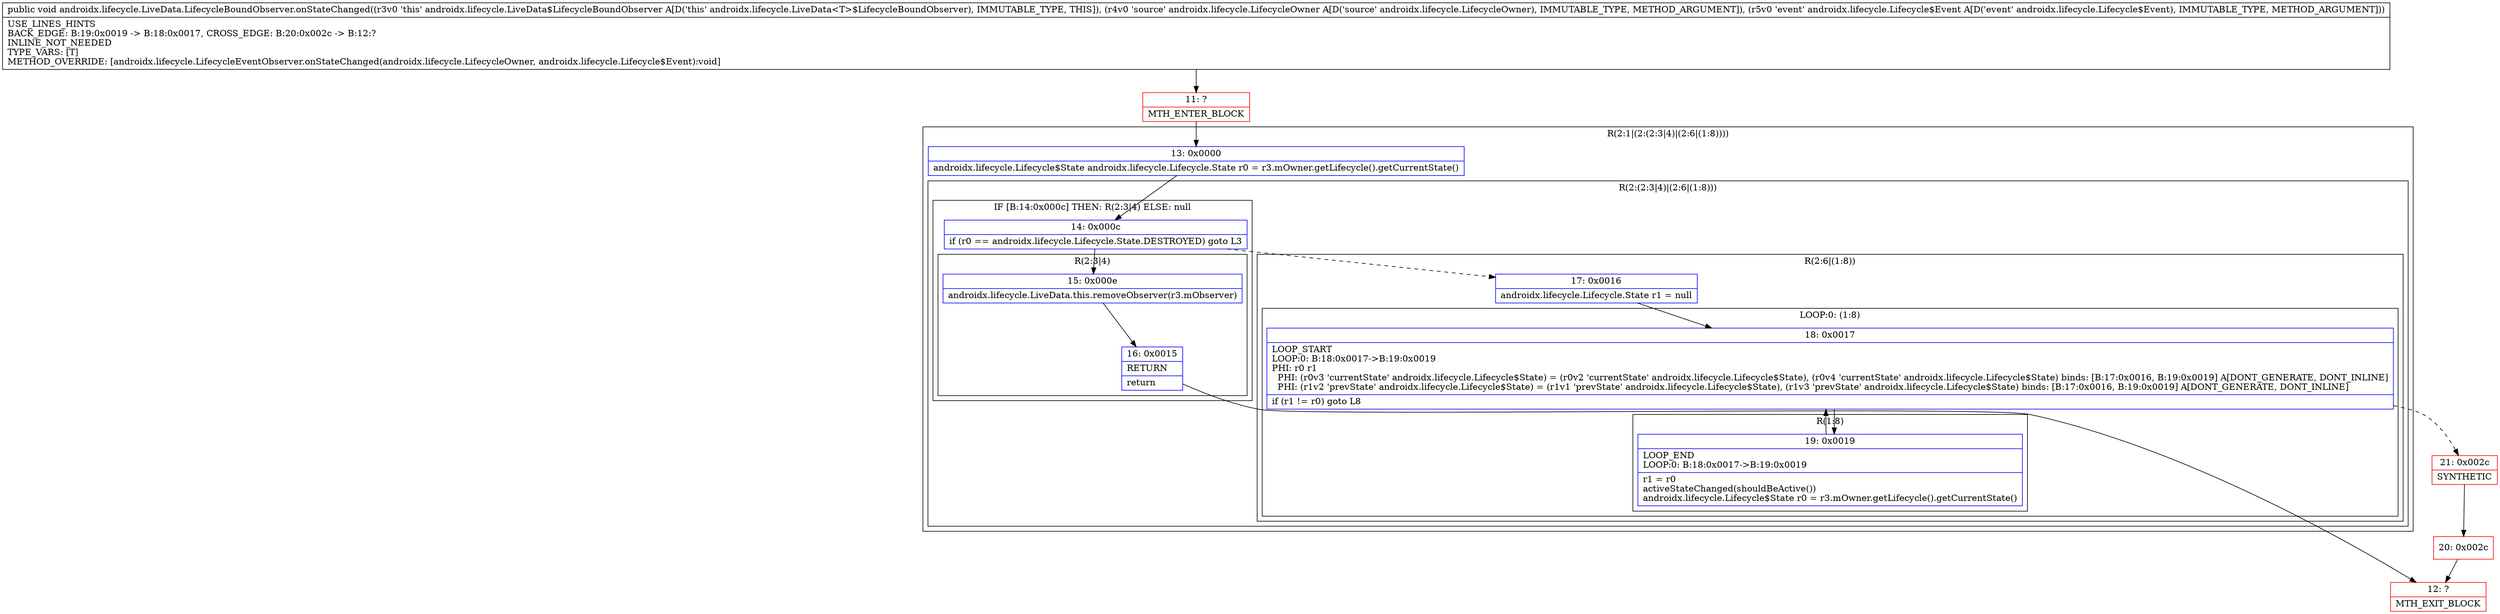 digraph "CFG forandroidx.lifecycle.LiveData.LifecycleBoundObserver.onStateChanged(Landroidx\/lifecycle\/LifecycleOwner;Landroidx\/lifecycle\/Lifecycle$Event;)V" {
subgraph cluster_Region_1858943077 {
label = "R(2:1|(2:(2:3|4)|(2:6|(1:8))))";
node [shape=record,color=blue];
Node_13 [shape=record,label="{13\:\ 0x0000|androidx.lifecycle.Lifecycle$State androidx.lifecycle.Lifecycle.State r0 = r3.mOwner.getLifecycle().getCurrentState()\l}"];
subgraph cluster_Region_1336765748 {
label = "R(2:(2:3|4)|(2:6|(1:8)))";
node [shape=record,color=blue];
subgraph cluster_IfRegion_1046151477 {
label = "IF [B:14:0x000c] THEN: R(2:3|4) ELSE: null";
node [shape=record,color=blue];
Node_14 [shape=record,label="{14\:\ 0x000c|if (r0 == androidx.lifecycle.Lifecycle.State.DESTROYED) goto L3\l}"];
subgraph cluster_Region_292174563 {
label = "R(2:3|4)";
node [shape=record,color=blue];
Node_15 [shape=record,label="{15\:\ 0x000e|androidx.lifecycle.LiveData.this.removeObserver(r3.mObserver)\l}"];
Node_16 [shape=record,label="{16\:\ 0x0015|RETURN\l|return\l}"];
}
}
subgraph cluster_Region_470823199 {
label = "R(2:6|(1:8))";
node [shape=record,color=blue];
Node_17 [shape=record,label="{17\:\ 0x0016|androidx.lifecycle.Lifecycle.State r1 = null\l}"];
subgraph cluster_LoopRegion_454638601 {
label = "LOOP:0: (1:8)";
node [shape=record,color=blue];
Node_18 [shape=record,label="{18\:\ 0x0017|LOOP_START\lLOOP:0: B:18:0x0017\-\>B:19:0x0019\lPHI: r0 r1 \l  PHI: (r0v3 'currentState' androidx.lifecycle.Lifecycle$State) = (r0v2 'currentState' androidx.lifecycle.Lifecycle$State), (r0v4 'currentState' androidx.lifecycle.Lifecycle$State) binds: [B:17:0x0016, B:19:0x0019] A[DONT_GENERATE, DONT_INLINE]\l  PHI: (r1v2 'prevState' androidx.lifecycle.Lifecycle$State) = (r1v1 'prevState' androidx.lifecycle.Lifecycle$State), (r1v3 'prevState' androidx.lifecycle.Lifecycle$State) binds: [B:17:0x0016, B:19:0x0019] A[DONT_GENERATE, DONT_INLINE]\l|if (r1 != r0) goto L8\l}"];
subgraph cluster_Region_1354990557 {
label = "R(1:8)";
node [shape=record,color=blue];
Node_19 [shape=record,label="{19\:\ 0x0019|LOOP_END\lLOOP:0: B:18:0x0017\-\>B:19:0x0019\l|r1 = r0\lactiveStateChanged(shouldBeActive())\landroidx.lifecycle.Lifecycle$State r0 = r3.mOwner.getLifecycle().getCurrentState()\l}"];
}
}
}
}
}
Node_11 [shape=record,color=red,label="{11\:\ ?|MTH_ENTER_BLOCK\l}"];
Node_12 [shape=record,color=red,label="{12\:\ ?|MTH_EXIT_BLOCK\l}"];
Node_21 [shape=record,color=red,label="{21\:\ 0x002c|SYNTHETIC\l}"];
Node_20 [shape=record,color=red,label="{20\:\ 0x002c}"];
MethodNode[shape=record,label="{public void androidx.lifecycle.LiveData.LifecycleBoundObserver.onStateChanged((r3v0 'this' androidx.lifecycle.LiveData$LifecycleBoundObserver A[D('this' androidx.lifecycle.LiveData\<T\>$LifecycleBoundObserver), IMMUTABLE_TYPE, THIS]), (r4v0 'source' androidx.lifecycle.LifecycleOwner A[D('source' androidx.lifecycle.LifecycleOwner), IMMUTABLE_TYPE, METHOD_ARGUMENT]), (r5v0 'event' androidx.lifecycle.Lifecycle$Event A[D('event' androidx.lifecycle.Lifecycle$Event), IMMUTABLE_TYPE, METHOD_ARGUMENT]))  | USE_LINES_HINTS\lBACK_EDGE: B:19:0x0019 \-\> B:18:0x0017, CROSS_EDGE: B:20:0x002c \-\> B:12:?\lINLINE_NOT_NEEDED\lTYPE_VARS: [T]\lMETHOD_OVERRIDE: [androidx.lifecycle.LifecycleEventObserver.onStateChanged(androidx.lifecycle.LifecycleOwner, androidx.lifecycle.Lifecycle$Event):void]\l}"];
MethodNode -> Node_11;Node_13 -> Node_14;
Node_14 -> Node_15;
Node_14 -> Node_17[style=dashed];
Node_15 -> Node_16;
Node_16 -> Node_12;
Node_17 -> Node_18;
Node_18 -> Node_19;
Node_18 -> Node_21[style=dashed];
Node_19 -> Node_18;
Node_11 -> Node_13;
Node_21 -> Node_20;
Node_20 -> Node_12;
}


